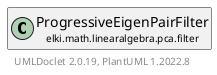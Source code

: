 @startuml
    remove .*\.(Instance|Par|Parameterizer|Factory)$
    set namespaceSeparator none
    hide empty fields
    hide empty methods

    class "<size:14>ProgressiveEigenPairFilter.Par\n<size:10>elki.math.linearalgebra.pca.filter" as elki.math.linearalgebra.pca.filter.ProgressiveEigenPairFilter.Par [[ProgressiveEigenPairFilter.Par.html]] {
        {static} +EIGENPAIR_FILTER_PALPHA: OptionID
        -palpha: double
        -walpha: double
        +configure(Parameterization): void
        +make(): ProgressiveEigenPairFilter
    }

    interface "<size:14>Parameterizer\n<size:10>elki.utilities.optionhandling" as elki.utilities.optionhandling.Parameterizer [[../../../../utilities/optionhandling/Parameterizer.html]] {
        {abstract} +make(): Object
    }
    class "<size:14>ProgressiveEigenPairFilter\n<size:10>elki.math.linearalgebra.pca.filter" as elki.math.linearalgebra.pca.filter.ProgressiveEigenPairFilter [[ProgressiveEigenPairFilter.html]]

    elki.utilities.optionhandling.Parameterizer <|.. elki.math.linearalgebra.pca.filter.ProgressiveEigenPairFilter.Par
    elki.math.linearalgebra.pca.filter.ProgressiveEigenPairFilter +-- elki.math.linearalgebra.pca.filter.ProgressiveEigenPairFilter.Par

    center footer UMLDoclet 2.0.19, PlantUML 1.2022.8
@enduml
